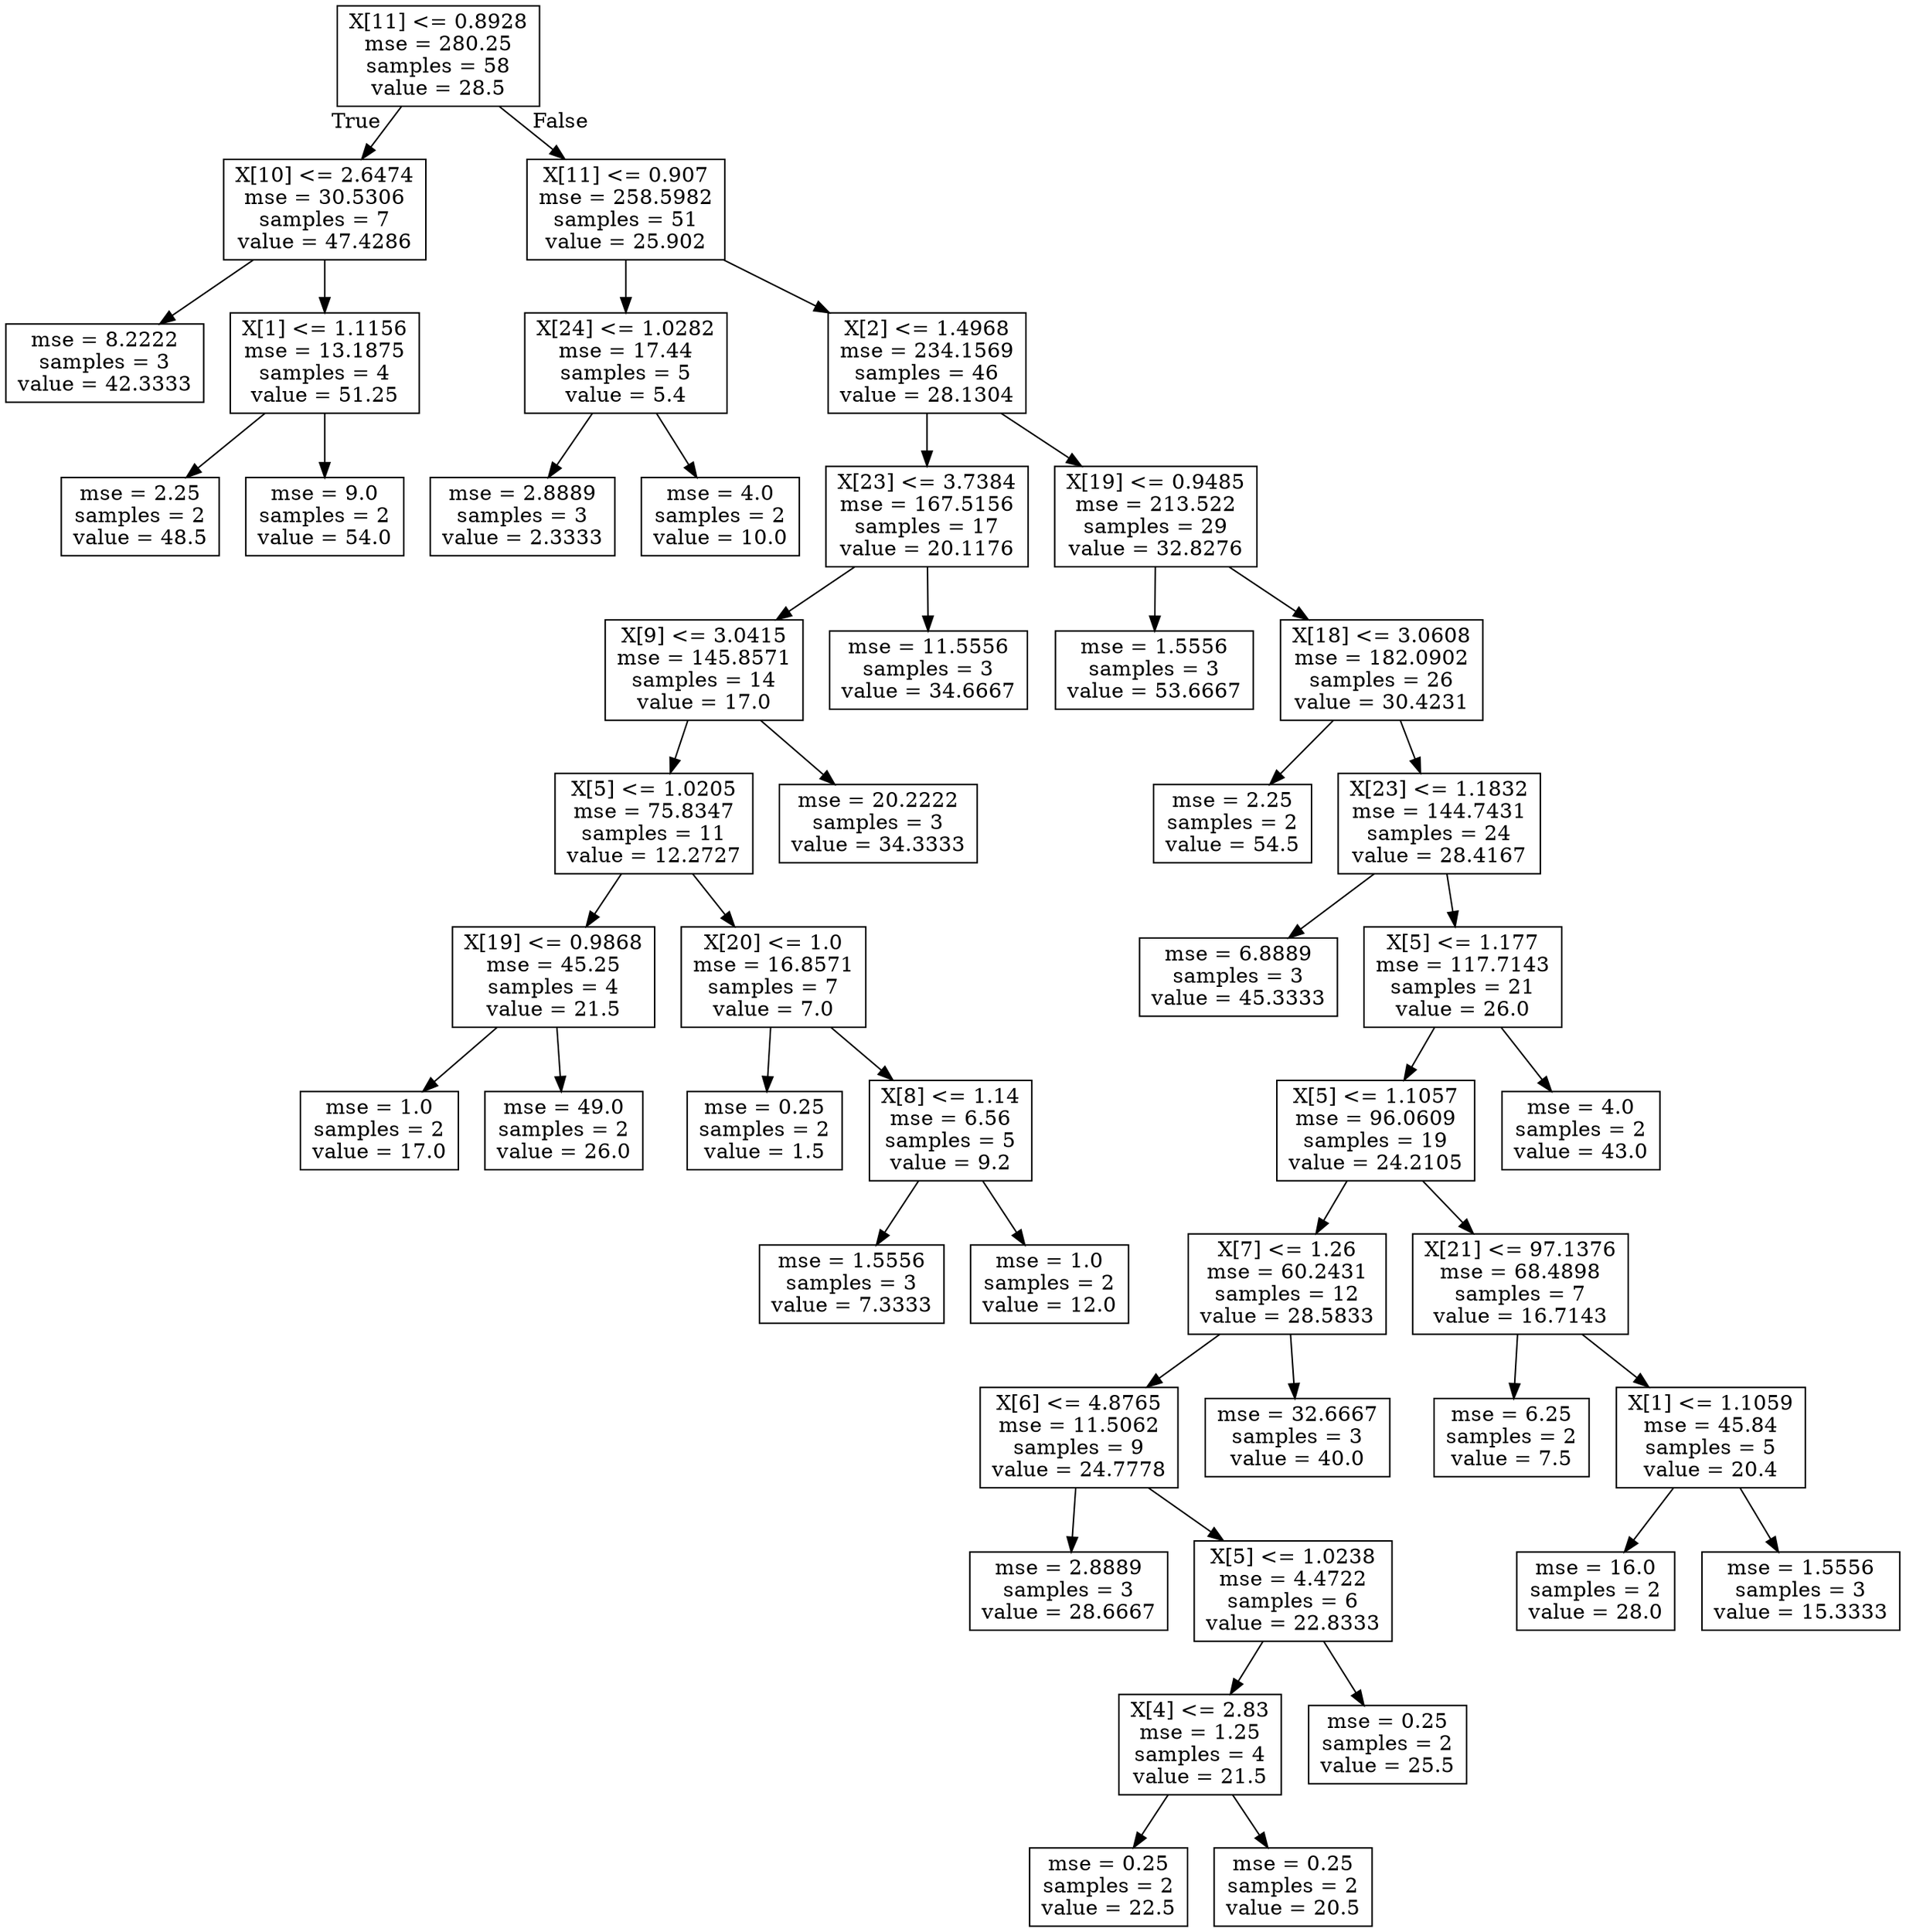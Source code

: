 digraph Tree {
node [shape=box] ;
0 [label="X[11] <= 0.8928\nmse = 280.25\nsamples = 58\nvalue = 28.5"] ;
1 [label="X[10] <= 2.6474\nmse = 30.5306\nsamples = 7\nvalue = 47.4286"] ;
0 -> 1 [labeldistance=2.5, labelangle=45, headlabel="True"] ;
2 [label="mse = 8.2222\nsamples = 3\nvalue = 42.3333"] ;
1 -> 2 ;
3 [label="X[1] <= 1.1156\nmse = 13.1875\nsamples = 4\nvalue = 51.25"] ;
1 -> 3 ;
4 [label="mse = 2.25\nsamples = 2\nvalue = 48.5"] ;
3 -> 4 ;
5 [label="mse = 9.0\nsamples = 2\nvalue = 54.0"] ;
3 -> 5 ;
6 [label="X[11] <= 0.907\nmse = 258.5982\nsamples = 51\nvalue = 25.902"] ;
0 -> 6 [labeldistance=2.5, labelangle=-45, headlabel="False"] ;
7 [label="X[24] <= 1.0282\nmse = 17.44\nsamples = 5\nvalue = 5.4"] ;
6 -> 7 ;
8 [label="mse = 2.8889\nsamples = 3\nvalue = 2.3333"] ;
7 -> 8 ;
9 [label="mse = 4.0\nsamples = 2\nvalue = 10.0"] ;
7 -> 9 ;
10 [label="X[2] <= 1.4968\nmse = 234.1569\nsamples = 46\nvalue = 28.1304"] ;
6 -> 10 ;
11 [label="X[23] <= 3.7384\nmse = 167.5156\nsamples = 17\nvalue = 20.1176"] ;
10 -> 11 ;
12 [label="X[9] <= 3.0415\nmse = 145.8571\nsamples = 14\nvalue = 17.0"] ;
11 -> 12 ;
13 [label="X[5] <= 1.0205\nmse = 75.8347\nsamples = 11\nvalue = 12.2727"] ;
12 -> 13 ;
14 [label="X[19] <= 0.9868\nmse = 45.25\nsamples = 4\nvalue = 21.5"] ;
13 -> 14 ;
15 [label="mse = 1.0\nsamples = 2\nvalue = 17.0"] ;
14 -> 15 ;
16 [label="mse = 49.0\nsamples = 2\nvalue = 26.0"] ;
14 -> 16 ;
17 [label="X[20] <= 1.0\nmse = 16.8571\nsamples = 7\nvalue = 7.0"] ;
13 -> 17 ;
18 [label="mse = 0.25\nsamples = 2\nvalue = 1.5"] ;
17 -> 18 ;
19 [label="X[8] <= 1.14\nmse = 6.56\nsamples = 5\nvalue = 9.2"] ;
17 -> 19 ;
20 [label="mse = 1.5556\nsamples = 3\nvalue = 7.3333"] ;
19 -> 20 ;
21 [label="mse = 1.0\nsamples = 2\nvalue = 12.0"] ;
19 -> 21 ;
22 [label="mse = 20.2222\nsamples = 3\nvalue = 34.3333"] ;
12 -> 22 ;
23 [label="mse = 11.5556\nsamples = 3\nvalue = 34.6667"] ;
11 -> 23 ;
24 [label="X[19] <= 0.9485\nmse = 213.522\nsamples = 29\nvalue = 32.8276"] ;
10 -> 24 ;
25 [label="mse = 1.5556\nsamples = 3\nvalue = 53.6667"] ;
24 -> 25 ;
26 [label="X[18] <= 3.0608\nmse = 182.0902\nsamples = 26\nvalue = 30.4231"] ;
24 -> 26 ;
27 [label="mse = 2.25\nsamples = 2\nvalue = 54.5"] ;
26 -> 27 ;
28 [label="X[23] <= 1.1832\nmse = 144.7431\nsamples = 24\nvalue = 28.4167"] ;
26 -> 28 ;
29 [label="mse = 6.8889\nsamples = 3\nvalue = 45.3333"] ;
28 -> 29 ;
30 [label="X[5] <= 1.177\nmse = 117.7143\nsamples = 21\nvalue = 26.0"] ;
28 -> 30 ;
31 [label="X[5] <= 1.1057\nmse = 96.0609\nsamples = 19\nvalue = 24.2105"] ;
30 -> 31 ;
32 [label="X[7] <= 1.26\nmse = 60.2431\nsamples = 12\nvalue = 28.5833"] ;
31 -> 32 ;
33 [label="X[6] <= 4.8765\nmse = 11.5062\nsamples = 9\nvalue = 24.7778"] ;
32 -> 33 ;
34 [label="mse = 2.8889\nsamples = 3\nvalue = 28.6667"] ;
33 -> 34 ;
35 [label="X[5] <= 1.0238\nmse = 4.4722\nsamples = 6\nvalue = 22.8333"] ;
33 -> 35 ;
36 [label="X[4] <= 2.83\nmse = 1.25\nsamples = 4\nvalue = 21.5"] ;
35 -> 36 ;
37 [label="mse = 0.25\nsamples = 2\nvalue = 22.5"] ;
36 -> 37 ;
38 [label="mse = 0.25\nsamples = 2\nvalue = 20.5"] ;
36 -> 38 ;
39 [label="mse = 0.25\nsamples = 2\nvalue = 25.5"] ;
35 -> 39 ;
40 [label="mse = 32.6667\nsamples = 3\nvalue = 40.0"] ;
32 -> 40 ;
41 [label="X[21] <= 97.1376\nmse = 68.4898\nsamples = 7\nvalue = 16.7143"] ;
31 -> 41 ;
42 [label="mse = 6.25\nsamples = 2\nvalue = 7.5"] ;
41 -> 42 ;
43 [label="X[1] <= 1.1059\nmse = 45.84\nsamples = 5\nvalue = 20.4"] ;
41 -> 43 ;
44 [label="mse = 16.0\nsamples = 2\nvalue = 28.0"] ;
43 -> 44 ;
45 [label="mse = 1.5556\nsamples = 3\nvalue = 15.3333"] ;
43 -> 45 ;
46 [label="mse = 4.0\nsamples = 2\nvalue = 43.0"] ;
30 -> 46 ;
}